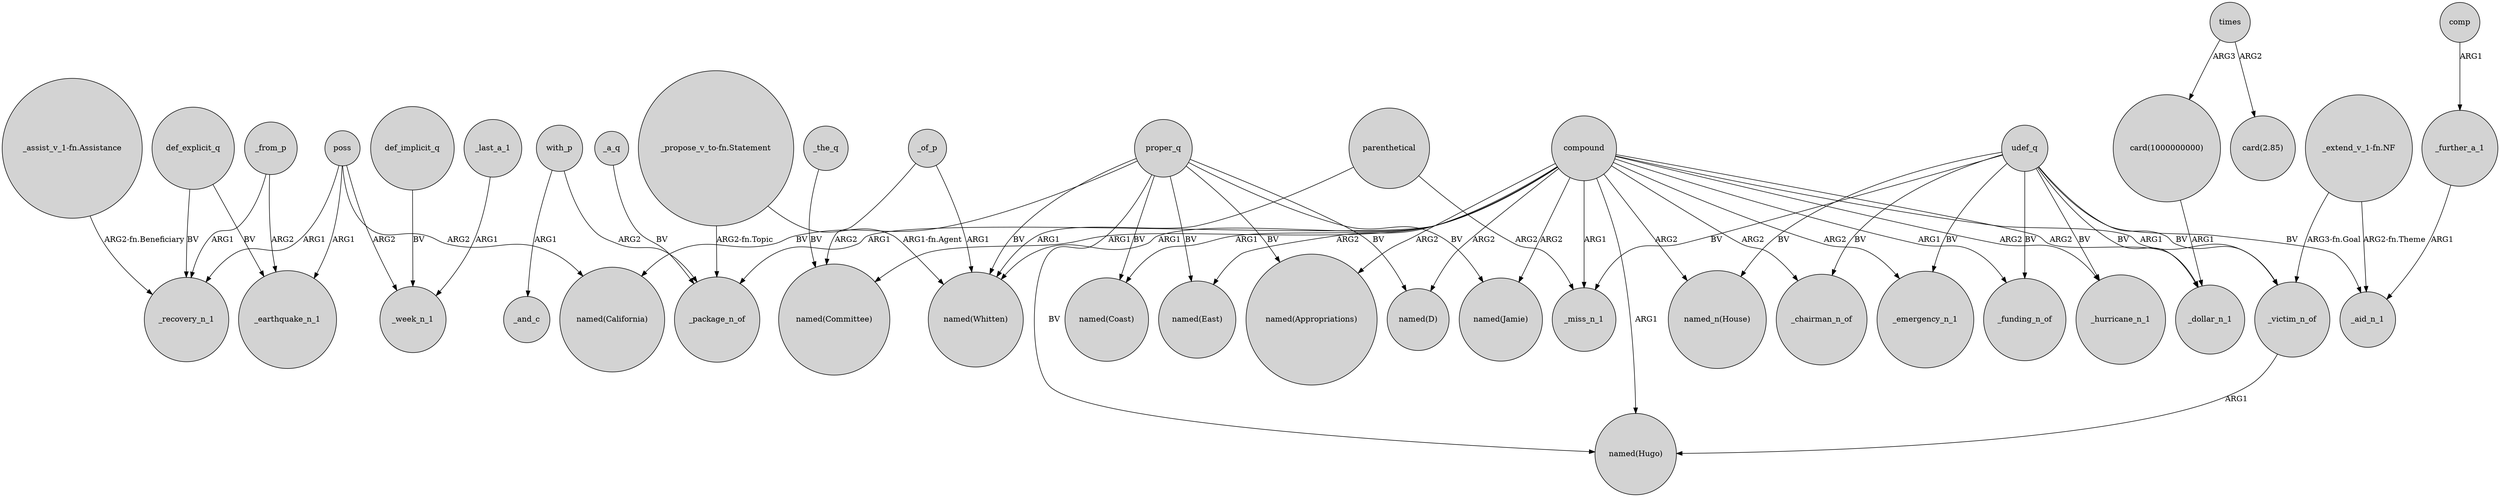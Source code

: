 digraph {
	node [shape=circle style=filled]
	udef_q -> "named_n(House)" [label=BV]
	compound -> "named(Jamie)" [label=ARG2]
	compound -> _funding_n_of [label=ARG1]
	compound -> _emergency_n_1 [label=ARG2]
	def_explicit_q -> _recovery_n_1 [label=BV]
	def_explicit_q -> _earthquake_n_1 [label=BV]
	"_extend_v_1-fn.NF" -> _aid_n_1 [label="ARG2-fn.Theme"]
	def_implicit_q -> _week_n_1 [label=BV]
	compound -> _victim_n_of [label=ARG1]
	_of_p -> "named(Committee)" [label=ARG2]
	compound -> "named(Hugo)" [label=ARG1]
	poss -> "named(California)" [label=ARG2]
	poss -> _earthquake_n_1 [label=ARG1]
	udef_q -> _victim_n_of [label=BV]
	udef_q -> _funding_n_of [label=BV]
	proper_q -> "named(Appropriations)" [label=BV]
	proper_q -> "named(California)" [label=BV]
	"_propose_v_to-fn.Statement" -> "named(Whitten)" [label="ARG1-fn.Agent"]
	parenthetical -> _miss_n_1 [label=ARG2]
	compound -> "named(Coast)" [label=ARG1]
	compound -> "named(Whitten)" [label=ARG1]
	_further_a_1 -> _aid_n_1 [label=ARG1]
	udef_q -> _chairman_n_of [label=BV]
	with_p -> _package_n_of [label=ARG2]
	poss -> _week_n_1 [label=ARG2]
	times -> "card(1000000000)" [label=ARG3]
	compound -> _package_n_of [label=ARG1]
	_from_p -> _recovery_n_1 [label=ARG1]
	udef_q -> _hurricane_n_1 [label=BV]
	compound -> _chairman_n_of [label=ARG2]
	"_propose_v_to-fn.Statement" -> _package_n_of [label="ARG2-fn.Topic"]
	comp -> _further_a_1 [label=ARG1]
	_from_p -> _earthquake_n_1 [label=ARG2]
	parenthetical -> "named(Whitten)" [label=ARG1]
	udef_q -> _emergency_n_1 [label=BV]
	"_extend_v_1-fn.NF" -> _victim_n_of [label="ARG3-fn.Goal"]
	_last_a_1 -> _week_n_1 [label=ARG1]
	compound -> "named(D)" [label=ARG2]
	compound -> "named_n(House)" [label=ARG2]
	compound -> "named(Committee)" [label=ARG1]
	proper_q -> "named(Hugo)" [label=BV]
	proper_q -> "named(D)" [label=BV]
	compound -> "named(Appropriations)" [label=ARG2]
	proper_q -> "named(Jamie)" [label=BV]
	udef_q -> _aid_n_1 [label=BV]
	_victim_n_of -> "named(Hugo)" [label=ARG1]
	proper_q -> "named(Whitten)" [label=BV]
	_a_q -> _package_n_of [label=BV]
	compound -> _hurricane_n_1 [label=ARG2]
	compound -> _miss_n_1 [label=ARG1]
	"_assist_v_1-fn.Assistance" -> _recovery_n_1 [label="ARG2-fn.Beneficiary"]
	udef_q -> _miss_n_1 [label=BV]
	_the_q -> "named(Committee)" [label=BV]
	_of_p -> "named(Whitten)" [label=ARG1]
	"card(1000000000)" -> _dollar_n_1 [label=ARG1]
	compound -> _dollar_n_1 [label=ARG2]
	poss -> _recovery_n_1 [label=ARG1]
	compound -> "named(East)" [label=ARG2]
	proper_q -> "named(East)" [label=BV]
	with_p -> _and_c [label=ARG1]
	udef_q -> _dollar_n_1 [label=BV]
	times -> "card(2.85)" [label=ARG2]
	proper_q -> "named(Coast)" [label=BV]
}
